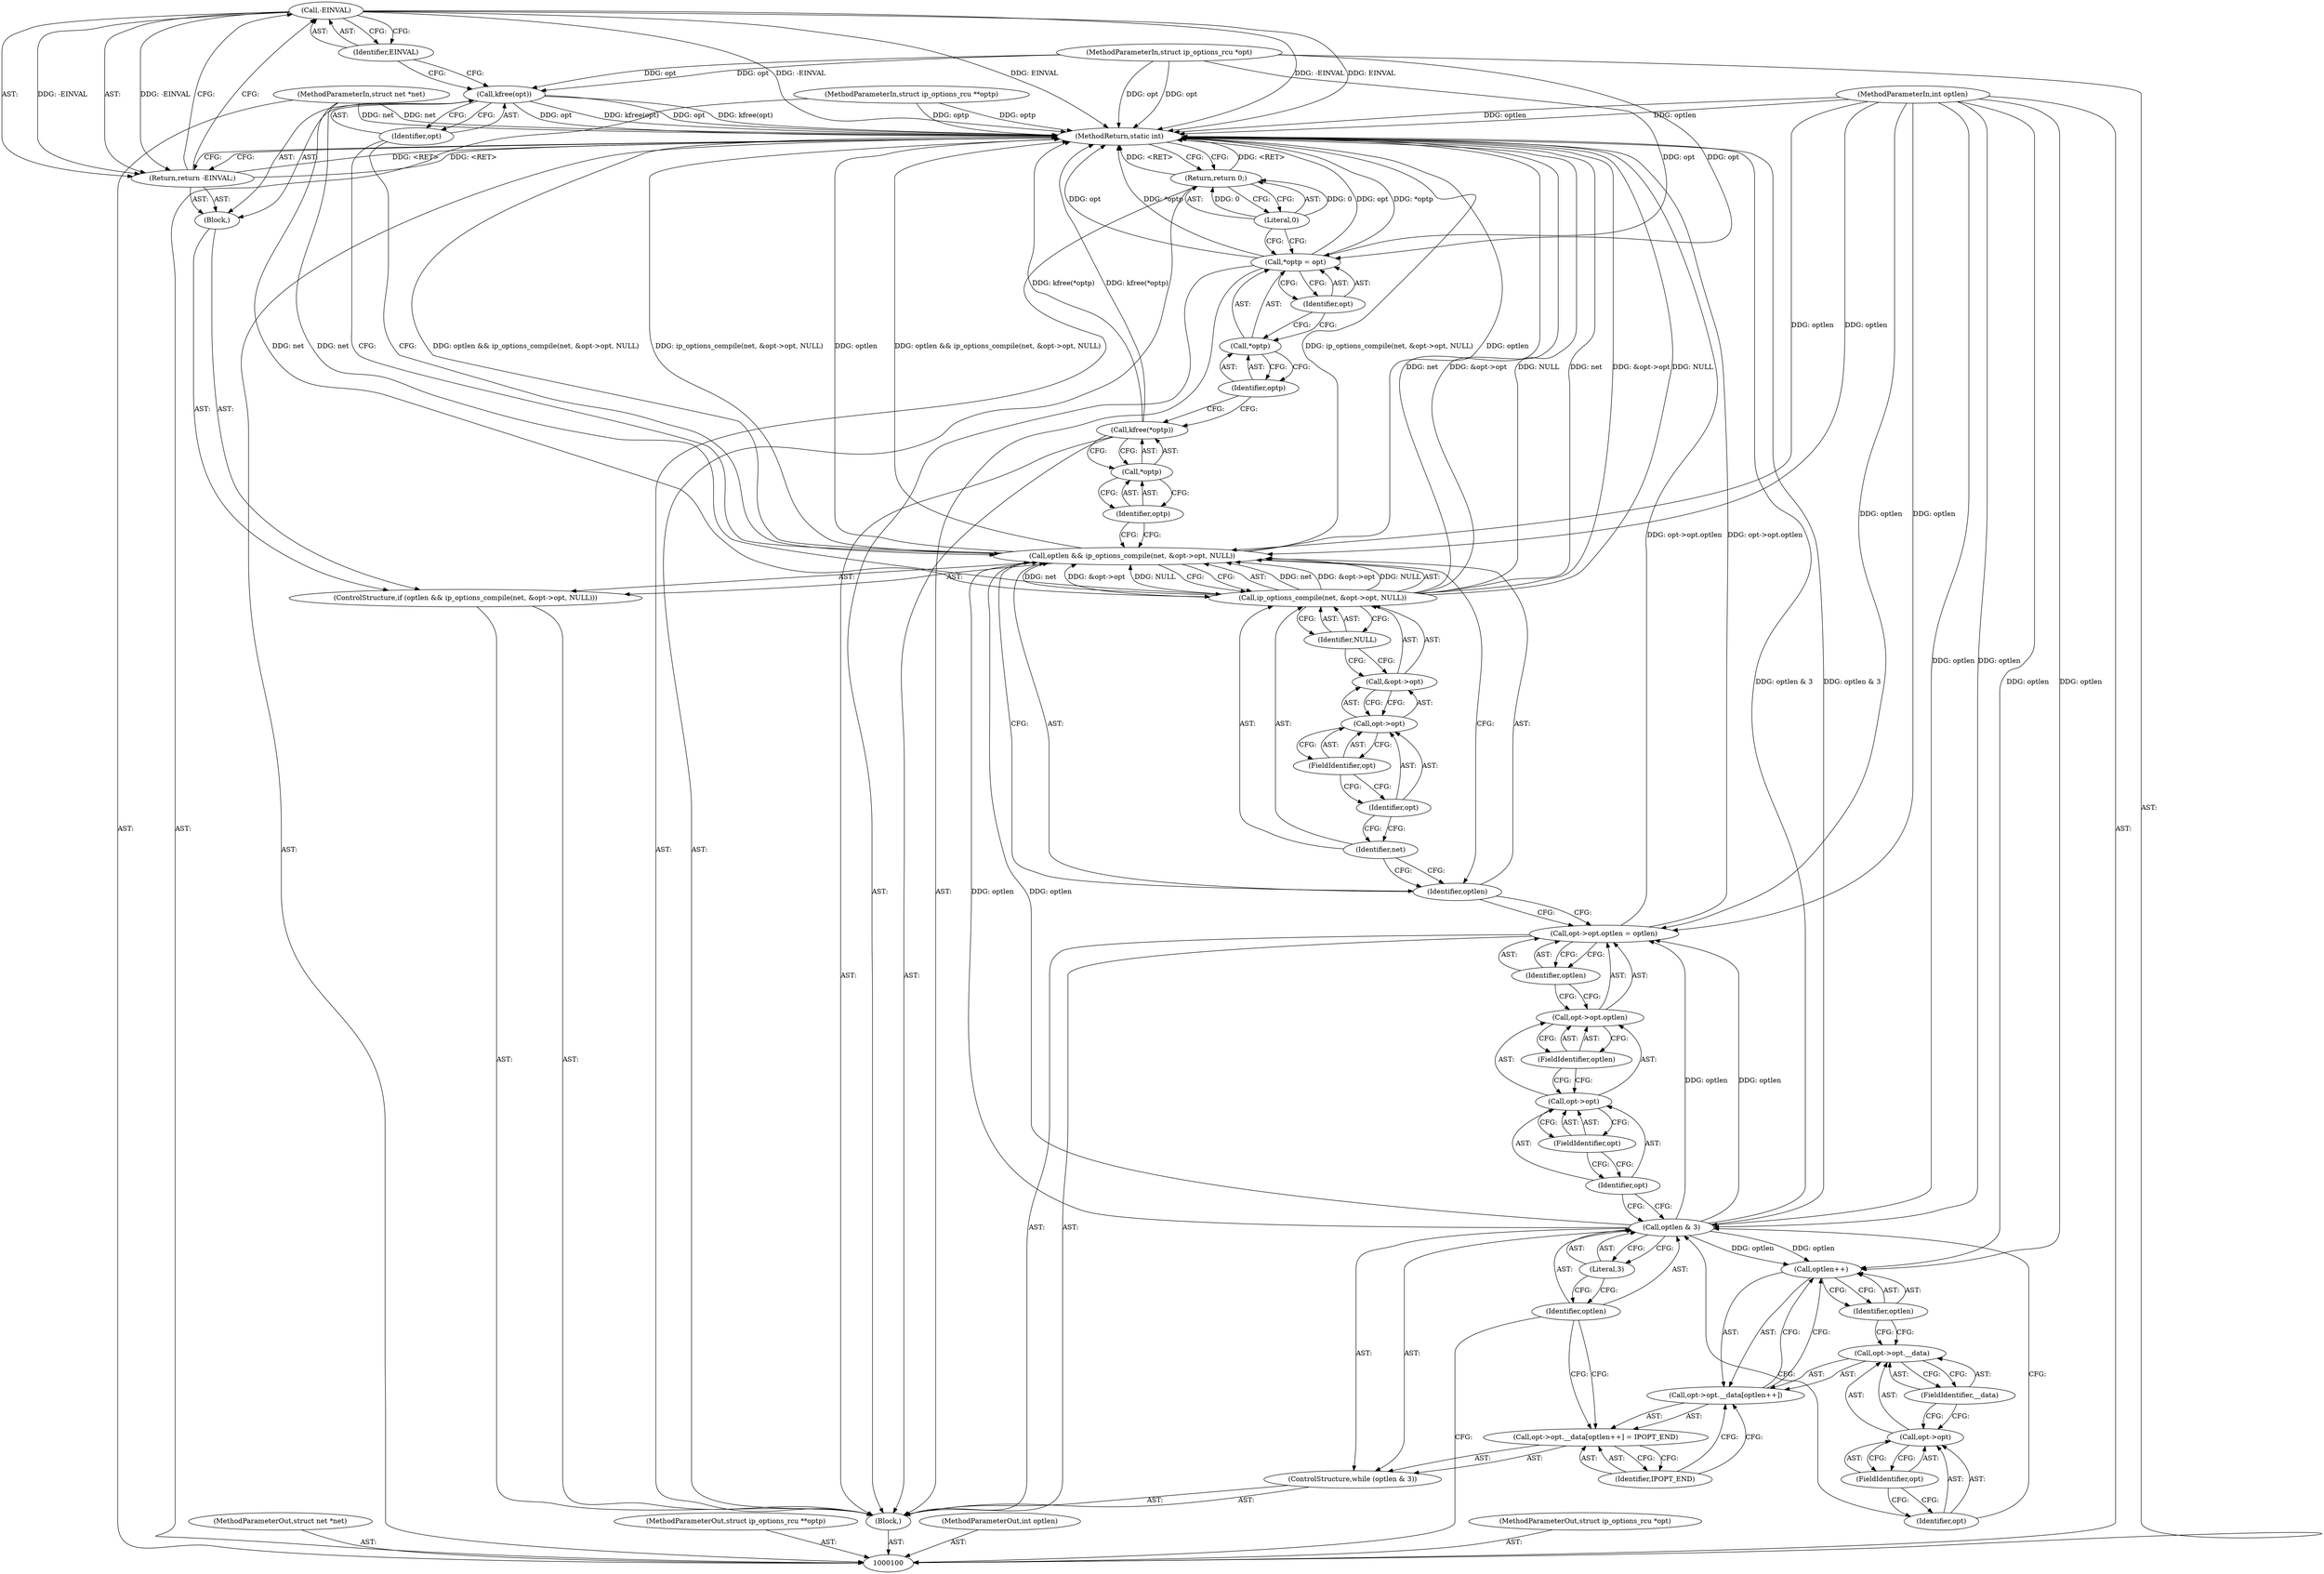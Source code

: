 digraph "0_linux_f6d8bd051c391c1c0458a30b2a7abcd939329259_19" {
"1000141" [label="(Call,-EINVAL)"];
"1000142" [label="(Identifier,EINVAL)"];
"1000140" [label="(Return,return -EINVAL;)"];
"1000143" [label="(Call,kfree(*optp))"];
"1000144" [label="(Call,*optp)"];
"1000145" [label="(Identifier,optp)"];
"1000146" [label="(Call,*optp = opt)"];
"1000147" [label="(Call,*optp)"];
"1000148" [label="(Identifier,optp)"];
"1000149" [label="(Identifier,opt)"];
"1000150" [label="(Return,return 0;)"];
"1000151" [label="(Literal,0)"];
"1000152" [label="(MethodReturn,static int)"];
"1000101" [label="(MethodParameterIn,struct net *net)"];
"1000217" [label="(MethodParameterOut,struct net *net)"];
"1000102" [label="(MethodParameterIn,struct ip_options_rcu **optp)"];
"1000218" [label="(MethodParameterOut,struct ip_options_rcu **optp)"];
"1000104" [label="(MethodParameterIn,int optlen)"];
"1000220" [label="(MethodParameterOut,int optlen)"];
"1000103" [label="(MethodParameterIn,struct ip_options_rcu *opt)"];
"1000219" [label="(MethodParameterOut,struct ip_options_rcu *opt)"];
"1000105" [label="(Block,)"];
"1000109" [label="(Literal,3)"];
"1000106" [label="(ControlStructure,while (optlen & 3))"];
"1000107" [label="(Call,optlen & 3)"];
"1000108" [label="(Identifier,optlen)"];
"1000116" [label="(FieldIdentifier,__data)"];
"1000117" [label="(Call,optlen++)"];
"1000118" [label="(Identifier,optlen)"];
"1000110" [label="(Call,opt->opt.__data[optlen++] = IPOPT_END)"];
"1000111" [label="(Call,opt->opt.__data[optlen++])"];
"1000112" [label="(Call,opt->opt.__data)"];
"1000113" [label="(Call,opt->opt)"];
"1000114" [label="(Identifier,opt)"];
"1000119" [label="(Identifier,IPOPT_END)"];
"1000115" [label="(FieldIdentifier,opt)"];
"1000120" [label="(Call,opt->opt.optlen = optlen)"];
"1000121" [label="(Call,opt->opt.optlen)"];
"1000122" [label="(Call,opt->opt)"];
"1000123" [label="(Identifier,opt)"];
"1000125" [label="(FieldIdentifier,optlen)"];
"1000126" [label="(Identifier,optlen)"];
"1000124" [label="(FieldIdentifier,opt)"];
"1000127" [label="(ControlStructure,if (optlen && ip_options_compile(net, &opt->opt, NULL)))"];
"1000130" [label="(Call,ip_options_compile(net, &opt->opt, NULL))"];
"1000131" [label="(Identifier,net)"];
"1000132" [label="(Call,&opt->opt)"];
"1000133" [label="(Call,opt->opt)"];
"1000134" [label="(Identifier,opt)"];
"1000135" [label="(FieldIdentifier,opt)"];
"1000128" [label="(Call,optlen && ip_options_compile(net, &opt->opt, NULL))"];
"1000129" [label="(Identifier,optlen)"];
"1000136" [label="(Identifier,NULL)"];
"1000137" [label="(Block,)"];
"1000138" [label="(Call,kfree(opt))"];
"1000139" [label="(Identifier,opt)"];
"1000141" -> "1000140"  [label="AST: "];
"1000141" -> "1000142"  [label="CFG: "];
"1000142" -> "1000141"  [label="AST: "];
"1000140" -> "1000141"  [label="CFG: "];
"1000141" -> "1000152"  [label="DDG: EINVAL"];
"1000141" -> "1000152"  [label="DDG: -EINVAL"];
"1000141" -> "1000140"  [label="DDG: -EINVAL"];
"1000142" -> "1000141"  [label="AST: "];
"1000142" -> "1000138"  [label="CFG: "];
"1000141" -> "1000142"  [label="CFG: "];
"1000140" -> "1000137"  [label="AST: "];
"1000140" -> "1000141"  [label="CFG: "];
"1000141" -> "1000140"  [label="AST: "];
"1000152" -> "1000140"  [label="CFG: "];
"1000140" -> "1000152"  [label="DDG: <RET>"];
"1000141" -> "1000140"  [label="DDG: -EINVAL"];
"1000143" -> "1000105"  [label="AST: "];
"1000143" -> "1000144"  [label="CFG: "];
"1000144" -> "1000143"  [label="AST: "];
"1000148" -> "1000143"  [label="CFG: "];
"1000143" -> "1000152"  [label="DDG: kfree(*optp)"];
"1000144" -> "1000143"  [label="AST: "];
"1000144" -> "1000145"  [label="CFG: "];
"1000145" -> "1000144"  [label="AST: "];
"1000143" -> "1000144"  [label="CFG: "];
"1000145" -> "1000144"  [label="AST: "];
"1000145" -> "1000128"  [label="CFG: "];
"1000144" -> "1000145"  [label="CFG: "];
"1000146" -> "1000105"  [label="AST: "];
"1000146" -> "1000149"  [label="CFG: "];
"1000147" -> "1000146"  [label="AST: "];
"1000149" -> "1000146"  [label="AST: "];
"1000151" -> "1000146"  [label="CFG: "];
"1000146" -> "1000152"  [label="DDG: opt"];
"1000146" -> "1000152"  [label="DDG: *optp"];
"1000103" -> "1000146"  [label="DDG: opt"];
"1000147" -> "1000146"  [label="AST: "];
"1000147" -> "1000148"  [label="CFG: "];
"1000148" -> "1000147"  [label="AST: "];
"1000149" -> "1000147"  [label="CFG: "];
"1000148" -> "1000147"  [label="AST: "];
"1000148" -> "1000143"  [label="CFG: "];
"1000147" -> "1000148"  [label="CFG: "];
"1000149" -> "1000146"  [label="AST: "];
"1000149" -> "1000147"  [label="CFG: "];
"1000146" -> "1000149"  [label="CFG: "];
"1000150" -> "1000105"  [label="AST: "];
"1000150" -> "1000151"  [label="CFG: "];
"1000151" -> "1000150"  [label="AST: "];
"1000152" -> "1000150"  [label="CFG: "];
"1000150" -> "1000152"  [label="DDG: <RET>"];
"1000151" -> "1000150"  [label="DDG: 0"];
"1000151" -> "1000150"  [label="AST: "];
"1000151" -> "1000146"  [label="CFG: "];
"1000150" -> "1000151"  [label="CFG: "];
"1000151" -> "1000150"  [label="DDG: 0"];
"1000152" -> "1000100"  [label="AST: "];
"1000152" -> "1000140"  [label="CFG: "];
"1000152" -> "1000150"  [label="CFG: "];
"1000128" -> "1000152"  [label="DDG: ip_options_compile(net, &opt->opt, NULL)"];
"1000128" -> "1000152"  [label="DDG: optlen"];
"1000128" -> "1000152"  [label="DDG: optlen && ip_options_compile(net, &opt->opt, NULL)"];
"1000141" -> "1000152"  [label="DDG: EINVAL"];
"1000141" -> "1000152"  [label="DDG: -EINVAL"];
"1000107" -> "1000152"  [label="DDG: optlen & 3"];
"1000104" -> "1000152"  [label="DDG: optlen"];
"1000120" -> "1000152"  [label="DDG: opt->opt.optlen"];
"1000146" -> "1000152"  [label="DDG: opt"];
"1000146" -> "1000152"  [label="DDG: *optp"];
"1000102" -> "1000152"  [label="DDG: optp"];
"1000130" -> "1000152"  [label="DDG: net"];
"1000130" -> "1000152"  [label="DDG: &opt->opt"];
"1000130" -> "1000152"  [label="DDG: NULL"];
"1000138" -> "1000152"  [label="DDG: opt"];
"1000138" -> "1000152"  [label="DDG: kfree(opt)"];
"1000103" -> "1000152"  [label="DDG: opt"];
"1000101" -> "1000152"  [label="DDG: net"];
"1000143" -> "1000152"  [label="DDG: kfree(*optp)"];
"1000140" -> "1000152"  [label="DDG: <RET>"];
"1000150" -> "1000152"  [label="DDG: <RET>"];
"1000101" -> "1000100"  [label="AST: "];
"1000101" -> "1000152"  [label="DDG: net"];
"1000101" -> "1000130"  [label="DDG: net"];
"1000217" -> "1000100"  [label="AST: "];
"1000102" -> "1000100"  [label="AST: "];
"1000102" -> "1000152"  [label="DDG: optp"];
"1000218" -> "1000100"  [label="AST: "];
"1000104" -> "1000100"  [label="AST: "];
"1000104" -> "1000152"  [label="DDG: optlen"];
"1000104" -> "1000107"  [label="DDG: optlen"];
"1000104" -> "1000117"  [label="DDG: optlen"];
"1000104" -> "1000120"  [label="DDG: optlen"];
"1000104" -> "1000128"  [label="DDG: optlen"];
"1000220" -> "1000100"  [label="AST: "];
"1000103" -> "1000100"  [label="AST: "];
"1000103" -> "1000152"  [label="DDG: opt"];
"1000103" -> "1000138"  [label="DDG: opt"];
"1000103" -> "1000146"  [label="DDG: opt"];
"1000219" -> "1000100"  [label="AST: "];
"1000105" -> "1000100"  [label="AST: "];
"1000106" -> "1000105"  [label="AST: "];
"1000120" -> "1000105"  [label="AST: "];
"1000127" -> "1000105"  [label="AST: "];
"1000143" -> "1000105"  [label="AST: "];
"1000146" -> "1000105"  [label="AST: "];
"1000150" -> "1000105"  [label="AST: "];
"1000109" -> "1000107"  [label="AST: "];
"1000109" -> "1000108"  [label="CFG: "];
"1000107" -> "1000109"  [label="CFG: "];
"1000106" -> "1000105"  [label="AST: "];
"1000107" -> "1000106"  [label="AST: "];
"1000110" -> "1000106"  [label="AST: "];
"1000107" -> "1000106"  [label="AST: "];
"1000107" -> "1000109"  [label="CFG: "];
"1000108" -> "1000107"  [label="AST: "];
"1000109" -> "1000107"  [label="AST: "];
"1000114" -> "1000107"  [label="CFG: "];
"1000123" -> "1000107"  [label="CFG: "];
"1000107" -> "1000152"  [label="DDG: optlen & 3"];
"1000104" -> "1000107"  [label="DDG: optlen"];
"1000107" -> "1000117"  [label="DDG: optlen"];
"1000107" -> "1000120"  [label="DDG: optlen"];
"1000107" -> "1000128"  [label="DDG: optlen"];
"1000108" -> "1000107"  [label="AST: "];
"1000108" -> "1000110"  [label="CFG: "];
"1000108" -> "1000100"  [label="CFG: "];
"1000109" -> "1000108"  [label="CFG: "];
"1000116" -> "1000112"  [label="AST: "];
"1000116" -> "1000113"  [label="CFG: "];
"1000112" -> "1000116"  [label="CFG: "];
"1000117" -> "1000111"  [label="AST: "];
"1000117" -> "1000118"  [label="CFG: "];
"1000118" -> "1000117"  [label="AST: "];
"1000111" -> "1000117"  [label="CFG: "];
"1000107" -> "1000117"  [label="DDG: optlen"];
"1000104" -> "1000117"  [label="DDG: optlen"];
"1000118" -> "1000117"  [label="AST: "];
"1000118" -> "1000112"  [label="CFG: "];
"1000117" -> "1000118"  [label="CFG: "];
"1000110" -> "1000106"  [label="AST: "];
"1000110" -> "1000119"  [label="CFG: "];
"1000111" -> "1000110"  [label="AST: "];
"1000119" -> "1000110"  [label="AST: "];
"1000108" -> "1000110"  [label="CFG: "];
"1000111" -> "1000110"  [label="AST: "];
"1000111" -> "1000117"  [label="CFG: "];
"1000112" -> "1000111"  [label="AST: "];
"1000117" -> "1000111"  [label="AST: "];
"1000119" -> "1000111"  [label="CFG: "];
"1000112" -> "1000111"  [label="AST: "];
"1000112" -> "1000116"  [label="CFG: "];
"1000113" -> "1000112"  [label="AST: "];
"1000116" -> "1000112"  [label="AST: "];
"1000118" -> "1000112"  [label="CFG: "];
"1000113" -> "1000112"  [label="AST: "];
"1000113" -> "1000115"  [label="CFG: "];
"1000114" -> "1000113"  [label="AST: "];
"1000115" -> "1000113"  [label="AST: "];
"1000116" -> "1000113"  [label="CFG: "];
"1000114" -> "1000113"  [label="AST: "];
"1000114" -> "1000107"  [label="CFG: "];
"1000115" -> "1000114"  [label="CFG: "];
"1000119" -> "1000110"  [label="AST: "];
"1000119" -> "1000111"  [label="CFG: "];
"1000110" -> "1000119"  [label="CFG: "];
"1000115" -> "1000113"  [label="AST: "];
"1000115" -> "1000114"  [label="CFG: "];
"1000113" -> "1000115"  [label="CFG: "];
"1000120" -> "1000105"  [label="AST: "];
"1000120" -> "1000126"  [label="CFG: "];
"1000121" -> "1000120"  [label="AST: "];
"1000126" -> "1000120"  [label="AST: "];
"1000129" -> "1000120"  [label="CFG: "];
"1000120" -> "1000152"  [label="DDG: opt->opt.optlen"];
"1000107" -> "1000120"  [label="DDG: optlen"];
"1000104" -> "1000120"  [label="DDG: optlen"];
"1000121" -> "1000120"  [label="AST: "];
"1000121" -> "1000125"  [label="CFG: "];
"1000122" -> "1000121"  [label="AST: "];
"1000125" -> "1000121"  [label="AST: "];
"1000126" -> "1000121"  [label="CFG: "];
"1000122" -> "1000121"  [label="AST: "];
"1000122" -> "1000124"  [label="CFG: "];
"1000123" -> "1000122"  [label="AST: "];
"1000124" -> "1000122"  [label="AST: "];
"1000125" -> "1000122"  [label="CFG: "];
"1000123" -> "1000122"  [label="AST: "];
"1000123" -> "1000107"  [label="CFG: "];
"1000124" -> "1000123"  [label="CFG: "];
"1000125" -> "1000121"  [label="AST: "];
"1000125" -> "1000122"  [label="CFG: "];
"1000121" -> "1000125"  [label="CFG: "];
"1000126" -> "1000120"  [label="AST: "];
"1000126" -> "1000121"  [label="CFG: "];
"1000120" -> "1000126"  [label="CFG: "];
"1000124" -> "1000122"  [label="AST: "];
"1000124" -> "1000123"  [label="CFG: "];
"1000122" -> "1000124"  [label="CFG: "];
"1000127" -> "1000105"  [label="AST: "];
"1000128" -> "1000127"  [label="AST: "];
"1000137" -> "1000127"  [label="AST: "];
"1000130" -> "1000128"  [label="AST: "];
"1000130" -> "1000136"  [label="CFG: "];
"1000131" -> "1000130"  [label="AST: "];
"1000132" -> "1000130"  [label="AST: "];
"1000136" -> "1000130"  [label="AST: "];
"1000128" -> "1000130"  [label="CFG: "];
"1000130" -> "1000152"  [label="DDG: net"];
"1000130" -> "1000152"  [label="DDG: &opt->opt"];
"1000130" -> "1000152"  [label="DDG: NULL"];
"1000130" -> "1000128"  [label="DDG: net"];
"1000130" -> "1000128"  [label="DDG: &opt->opt"];
"1000130" -> "1000128"  [label="DDG: NULL"];
"1000101" -> "1000130"  [label="DDG: net"];
"1000131" -> "1000130"  [label="AST: "];
"1000131" -> "1000129"  [label="CFG: "];
"1000134" -> "1000131"  [label="CFG: "];
"1000132" -> "1000130"  [label="AST: "];
"1000132" -> "1000133"  [label="CFG: "];
"1000133" -> "1000132"  [label="AST: "];
"1000136" -> "1000132"  [label="CFG: "];
"1000133" -> "1000132"  [label="AST: "];
"1000133" -> "1000135"  [label="CFG: "];
"1000134" -> "1000133"  [label="AST: "];
"1000135" -> "1000133"  [label="AST: "];
"1000132" -> "1000133"  [label="CFG: "];
"1000134" -> "1000133"  [label="AST: "];
"1000134" -> "1000131"  [label="CFG: "];
"1000135" -> "1000134"  [label="CFG: "];
"1000135" -> "1000133"  [label="AST: "];
"1000135" -> "1000134"  [label="CFG: "];
"1000133" -> "1000135"  [label="CFG: "];
"1000128" -> "1000127"  [label="AST: "];
"1000128" -> "1000129"  [label="CFG: "];
"1000128" -> "1000130"  [label="CFG: "];
"1000129" -> "1000128"  [label="AST: "];
"1000130" -> "1000128"  [label="AST: "];
"1000139" -> "1000128"  [label="CFG: "];
"1000145" -> "1000128"  [label="CFG: "];
"1000128" -> "1000152"  [label="DDG: ip_options_compile(net, &opt->opt, NULL)"];
"1000128" -> "1000152"  [label="DDG: optlen"];
"1000128" -> "1000152"  [label="DDG: optlen && ip_options_compile(net, &opt->opt, NULL)"];
"1000104" -> "1000128"  [label="DDG: optlen"];
"1000107" -> "1000128"  [label="DDG: optlen"];
"1000130" -> "1000128"  [label="DDG: net"];
"1000130" -> "1000128"  [label="DDG: &opt->opt"];
"1000130" -> "1000128"  [label="DDG: NULL"];
"1000129" -> "1000128"  [label="AST: "];
"1000129" -> "1000120"  [label="CFG: "];
"1000131" -> "1000129"  [label="CFG: "];
"1000128" -> "1000129"  [label="CFG: "];
"1000136" -> "1000130"  [label="AST: "];
"1000136" -> "1000132"  [label="CFG: "];
"1000130" -> "1000136"  [label="CFG: "];
"1000137" -> "1000127"  [label="AST: "];
"1000138" -> "1000137"  [label="AST: "];
"1000140" -> "1000137"  [label="AST: "];
"1000138" -> "1000137"  [label="AST: "];
"1000138" -> "1000139"  [label="CFG: "];
"1000139" -> "1000138"  [label="AST: "];
"1000142" -> "1000138"  [label="CFG: "];
"1000138" -> "1000152"  [label="DDG: opt"];
"1000138" -> "1000152"  [label="DDG: kfree(opt)"];
"1000103" -> "1000138"  [label="DDG: opt"];
"1000139" -> "1000138"  [label="AST: "];
"1000139" -> "1000128"  [label="CFG: "];
"1000138" -> "1000139"  [label="CFG: "];
}
